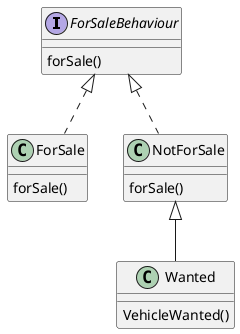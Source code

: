 @startuml



interface ForSaleBehaviour{
forSale()
}

class ForSale {
forSale()
}

class NotForSale {
forSale()
}

class Wanted {
VehicleWanted()
}



ForSaleBehaviour <|.. ForSale
ForSaleBehaviour <|.. NotForSale
NotForSale <|--Wanted
@enduml